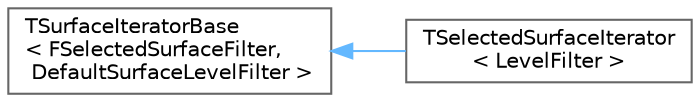 digraph "Graphical Class Hierarchy"
{
 // INTERACTIVE_SVG=YES
 // LATEX_PDF_SIZE
  bgcolor="transparent";
  edge [fontname=Helvetica,fontsize=10,labelfontname=Helvetica,labelfontsize=10];
  node [fontname=Helvetica,fontsize=10,shape=box,height=0.2,width=0.4];
  rankdir="LR";
  Node0 [id="Node000000",label="TSurfaceIteratorBase\l\< FSelectedSurfaceFilter,\l DefaultSurfaceLevelFilter \>",height=0.2,width=0.4,color="grey40", fillcolor="white", style="filled",URL="$dd/dfc/classTSurfaceIteratorBase.html",tooltip=" "];
  Node0 -> Node1 [id="edge8782_Node000000_Node000001",dir="back",color="steelblue1",style="solid",tooltip=" "];
  Node1 [id="Node000001",label="TSelectedSurfaceIterator\l\< LevelFilter \>",height=0.2,width=0.4,color="grey40", fillcolor="white", style="filled",URL="$d6/d74/classTSelectedSurfaceIterator.html",tooltip="Iterates over selected surfaces of the specified UWorld."];
}
